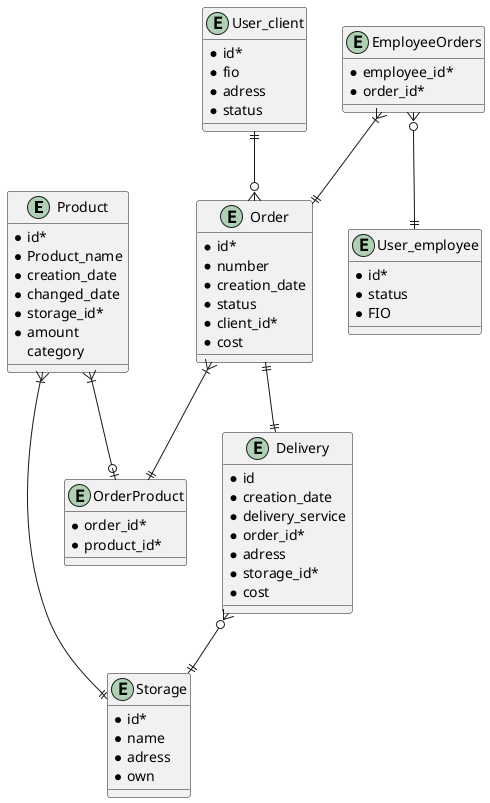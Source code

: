 @startuml
entity Product {
  * id*
  * Product_name
  * creation_date
  * changed_date
  * storage_id*
  * amount
  category
  
}
entity User_employee {
  * id*
  * status
  * FIO
}
entity User_client {
  * id*
  * fio
  * adress
  * status
}
entity Order {
  * id*
  * number
  * creation_date
  * status
  * client_id*
  * cost
}
entity OrderProduct {
  * order_id*
  * product_id*
}
entity Storage {
  * id*
  * name
  * adress
  * own  
}
entity Delivery {
  * id
  * creation_date
  * delivery_service
  * order_id*
  * adress
  * storage_id*
  * cost
}
entity EmployeeOrders {
  * employee_id*
  * order_id*
}

User_client ||--o{ Order
Order ||--|| Delivery
Order }|--|| OrderProduct
Product }|--o| OrderProduct
Product }|--|| Storage
EmployeeOrders }o--|| User_employee
EmployeeOrders }|--|| Order
Delivery }o--|| Storage

@enduml